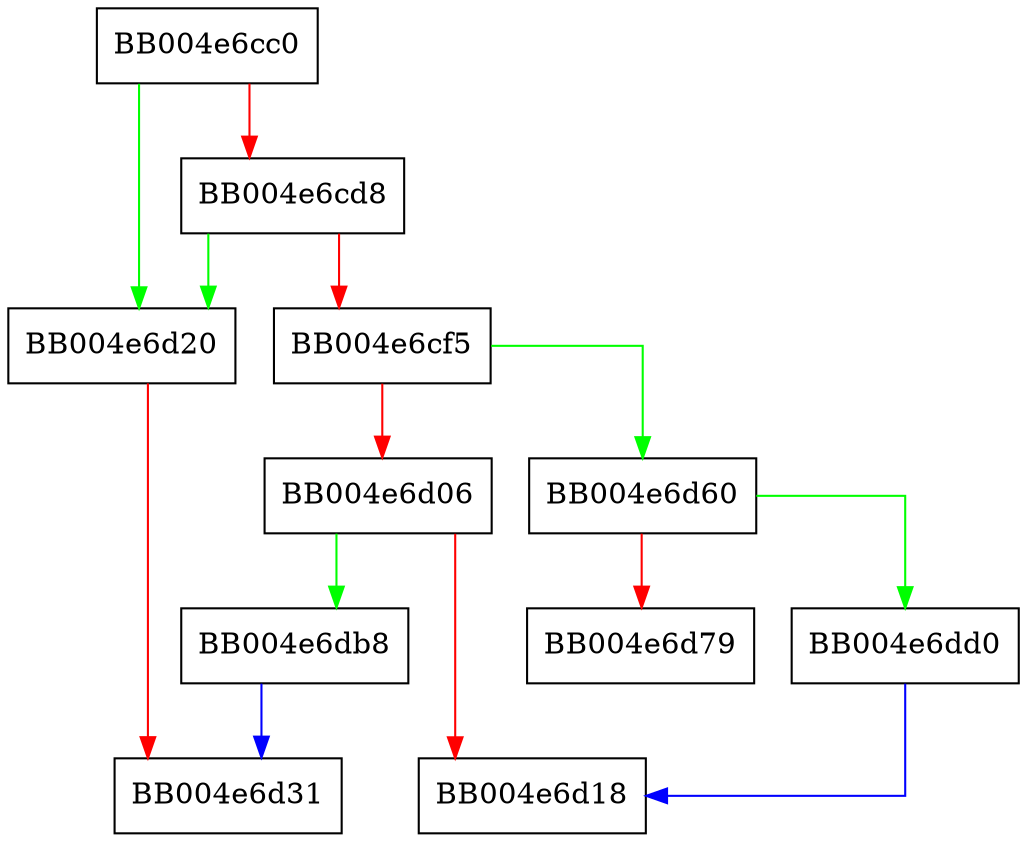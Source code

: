 digraph dtls1_preprocess_fragment {
  node [shape="box"];
  graph [splines=ortho];
  BB004e6cc0 -> BB004e6d20 [color="green"];
  BB004e6cc0 -> BB004e6cd8 [color="red"];
  BB004e6cd8 -> BB004e6d20 [color="green"];
  BB004e6cd8 -> BB004e6cf5 [color="red"];
  BB004e6cf5 -> BB004e6d60 [color="green"];
  BB004e6cf5 -> BB004e6d06 [color="red"];
  BB004e6d06 -> BB004e6db8 [color="green"];
  BB004e6d06 -> BB004e6d18 [color="red"];
  BB004e6d20 -> BB004e6d31 [color="red"];
  BB004e6d60 -> BB004e6dd0 [color="green"];
  BB004e6d60 -> BB004e6d79 [color="red"];
  BB004e6db8 -> BB004e6d31 [color="blue"];
  BB004e6dd0 -> BB004e6d18 [color="blue"];
}